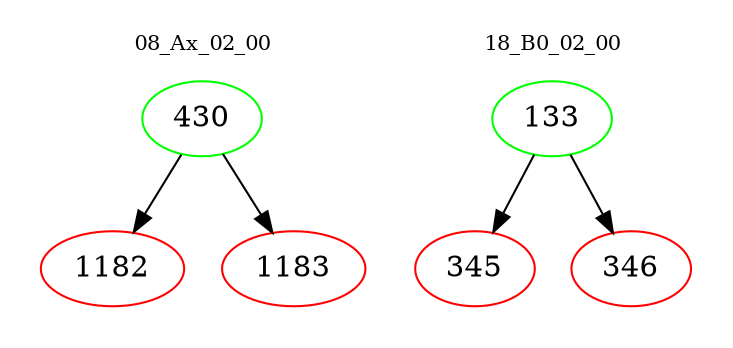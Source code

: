 digraph{
subgraph cluster_0 {
color = white
label = "08_Ax_02_00";
fontsize=10;
T0_430 [label="430", color="green"]
T0_430 -> T0_1182 [color="black"]
T0_1182 [label="1182", color="red"]
T0_430 -> T0_1183 [color="black"]
T0_1183 [label="1183", color="red"]
}
subgraph cluster_1 {
color = white
label = "18_B0_02_00";
fontsize=10;
T1_133 [label="133", color="green"]
T1_133 -> T1_345 [color="black"]
T1_345 [label="345", color="red"]
T1_133 -> T1_346 [color="black"]
T1_346 [label="346", color="red"]
}
}
